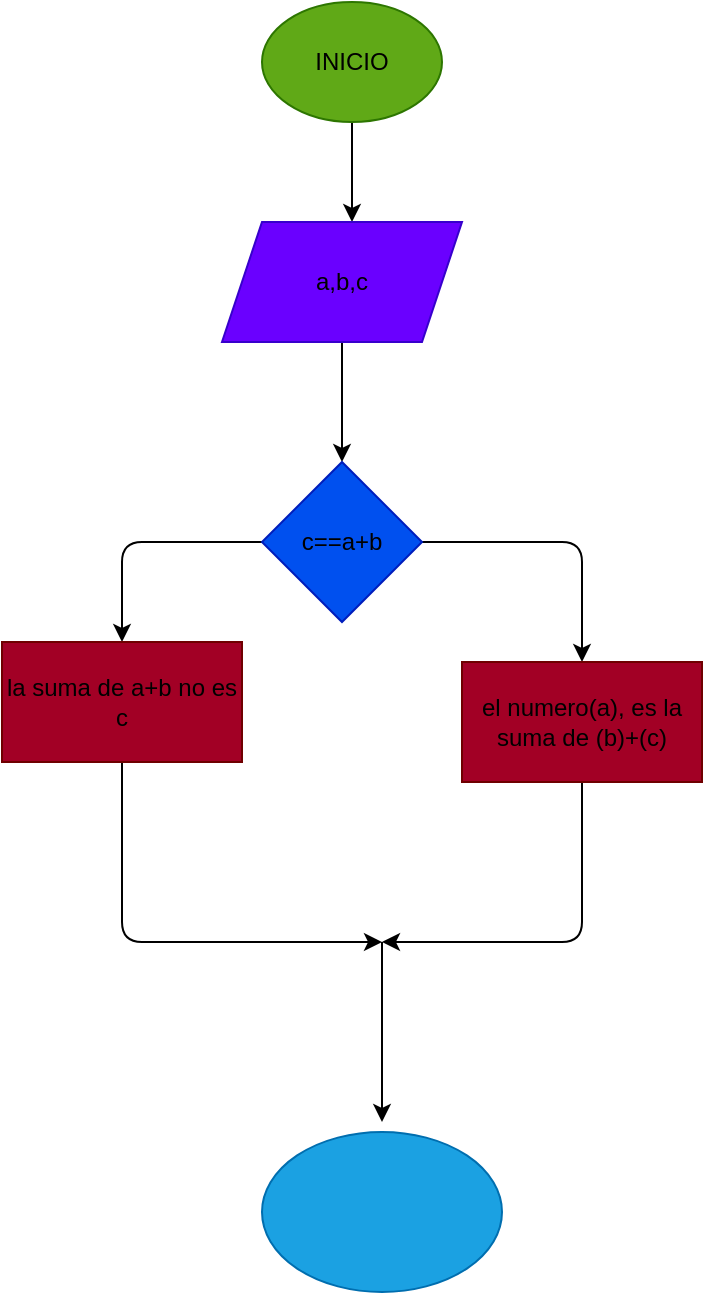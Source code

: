 <mxfile>
    <diagram id="7M21Iz5GjQiFdeC_lBkE" name="Page-1">
        <mxGraphModel dx="662" dy="413" grid="1" gridSize="10" guides="1" tooltips="1" connect="1" arrows="1" fold="1" page="1" pageScale="1" pageWidth="827" pageHeight="1169" math="0" shadow="0">
            <root>
                <mxCell id="0"/>
                <mxCell id="1" parent="0"/>
                <mxCell id="3" style="edgeStyle=none;html=1;fontColor=#000000;" edge="1" parent="1" source="2">
                    <mxGeometry relative="1" as="geometry">
                        <mxPoint x="335" y="130" as="targetPoint"/>
                    </mxGeometry>
                </mxCell>
                <mxCell id="2" value="&lt;font color=&quot;#000000&quot;&gt;INICIO&lt;/font&gt;" style="ellipse;whiteSpace=wrap;html=1;fillColor=#60a917;fontColor=#ffffff;strokeColor=#2D7600;" vertex="1" parent="1">
                    <mxGeometry x="290" y="20" width="90" height="60" as="geometry"/>
                </mxCell>
                <mxCell id="5" style="edgeStyle=none;html=1;fontColor=#000000;" edge="1" parent="1" source="4">
                    <mxGeometry relative="1" as="geometry">
                        <mxPoint x="330" y="250" as="targetPoint"/>
                    </mxGeometry>
                </mxCell>
                <mxCell id="4" value="&lt;font color=&quot;#000000&quot;&gt;a,b,c&lt;/font&gt;" style="shape=parallelogram;perimeter=parallelogramPerimeter;whiteSpace=wrap;html=1;fixedSize=1;fontColor=#ffffff;fillColor=#6a00ff;strokeColor=#3700CC;" vertex="1" parent="1">
                    <mxGeometry x="270" y="130" width="120" height="60" as="geometry"/>
                </mxCell>
                <mxCell id="9" style="edgeStyle=none;html=1;fontColor=#000000;" edge="1" parent="1" source="8">
                    <mxGeometry relative="1" as="geometry">
                        <mxPoint x="450" y="350" as="targetPoint"/>
                        <Array as="points">
                            <mxPoint x="450" y="290"/>
                        </Array>
                    </mxGeometry>
                </mxCell>
                <mxCell id="11" style="edgeStyle=none;html=1;fontColor=#000000;" edge="1" parent="1" source="8">
                    <mxGeometry relative="1" as="geometry">
                        <mxPoint x="220" y="340" as="targetPoint"/>
                        <Array as="points">
                            <mxPoint x="220" y="290"/>
                        </Array>
                    </mxGeometry>
                </mxCell>
                <mxCell id="15" style="edgeStyle=none;html=1;fontColor=#000000;" edge="1" parent="1">
                    <mxGeometry relative="1" as="geometry">
                        <mxPoint x="350" y="580" as="targetPoint"/>
                        <mxPoint x="350" y="490" as="sourcePoint"/>
                    </mxGeometry>
                </mxCell>
                <mxCell id="8" value="&lt;font color=&quot;#000000&quot;&gt;c==a+b&lt;/font&gt;" style="rhombus;whiteSpace=wrap;html=1;fontColor=#ffffff;fillColor=#0050ef;strokeColor=#001DBC;" vertex="1" parent="1">
                    <mxGeometry x="290" y="250" width="80" height="80" as="geometry"/>
                </mxCell>
                <mxCell id="14" style="edgeStyle=none;html=1;fontColor=#000000;" edge="1" parent="1" source="10">
                    <mxGeometry relative="1" as="geometry">
                        <mxPoint x="350" y="490" as="targetPoint"/>
                        <Array as="points">
                            <mxPoint x="450" y="490"/>
                        </Array>
                    </mxGeometry>
                </mxCell>
                <mxCell id="10" value="&lt;font color=&quot;#000000&quot;&gt;el numero(a), es la suma de (b)+(c)&lt;/font&gt;" style="rounded=0;whiteSpace=wrap;html=1;fontColor=#ffffff;fillColor=#a20025;strokeColor=#6F0000;" vertex="1" parent="1">
                    <mxGeometry x="390" y="350" width="120" height="60" as="geometry"/>
                </mxCell>
                <mxCell id="13" style="edgeStyle=none;html=1;fontColor=#000000;" edge="1" parent="1" source="12">
                    <mxGeometry relative="1" as="geometry">
                        <mxPoint x="350" y="490" as="targetPoint"/>
                        <Array as="points">
                            <mxPoint x="220" y="490"/>
                        </Array>
                    </mxGeometry>
                </mxCell>
                <mxCell id="12" value="&lt;font color=&quot;#000000&quot;&gt;la suma de a+b no es c&lt;/font&gt;" style="rounded=0;whiteSpace=wrap;html=1;fontColor=#ffffff;fillColor=#a20025;strokeColor=#6F0000;" vertex="1" parent="1">
                    <mxGeometry x="160" y="340" width="120" height="60" as="geometry"/>
                </mxCell>
                <mxCell id="16" value="" style="ellipse;whiteSpace=wrap;html=1;fontColor=#ffffff;fillColor=#1ba1e2;strokeColor=#006EAF;" vertex="1" parent="1">
                    <mxGeometry x="290" y="585" width="120" height="80" as="geometry"/>
                </mxCell>
            </root>
        </mxGraphModel>
    </diagram>
</mxfile>